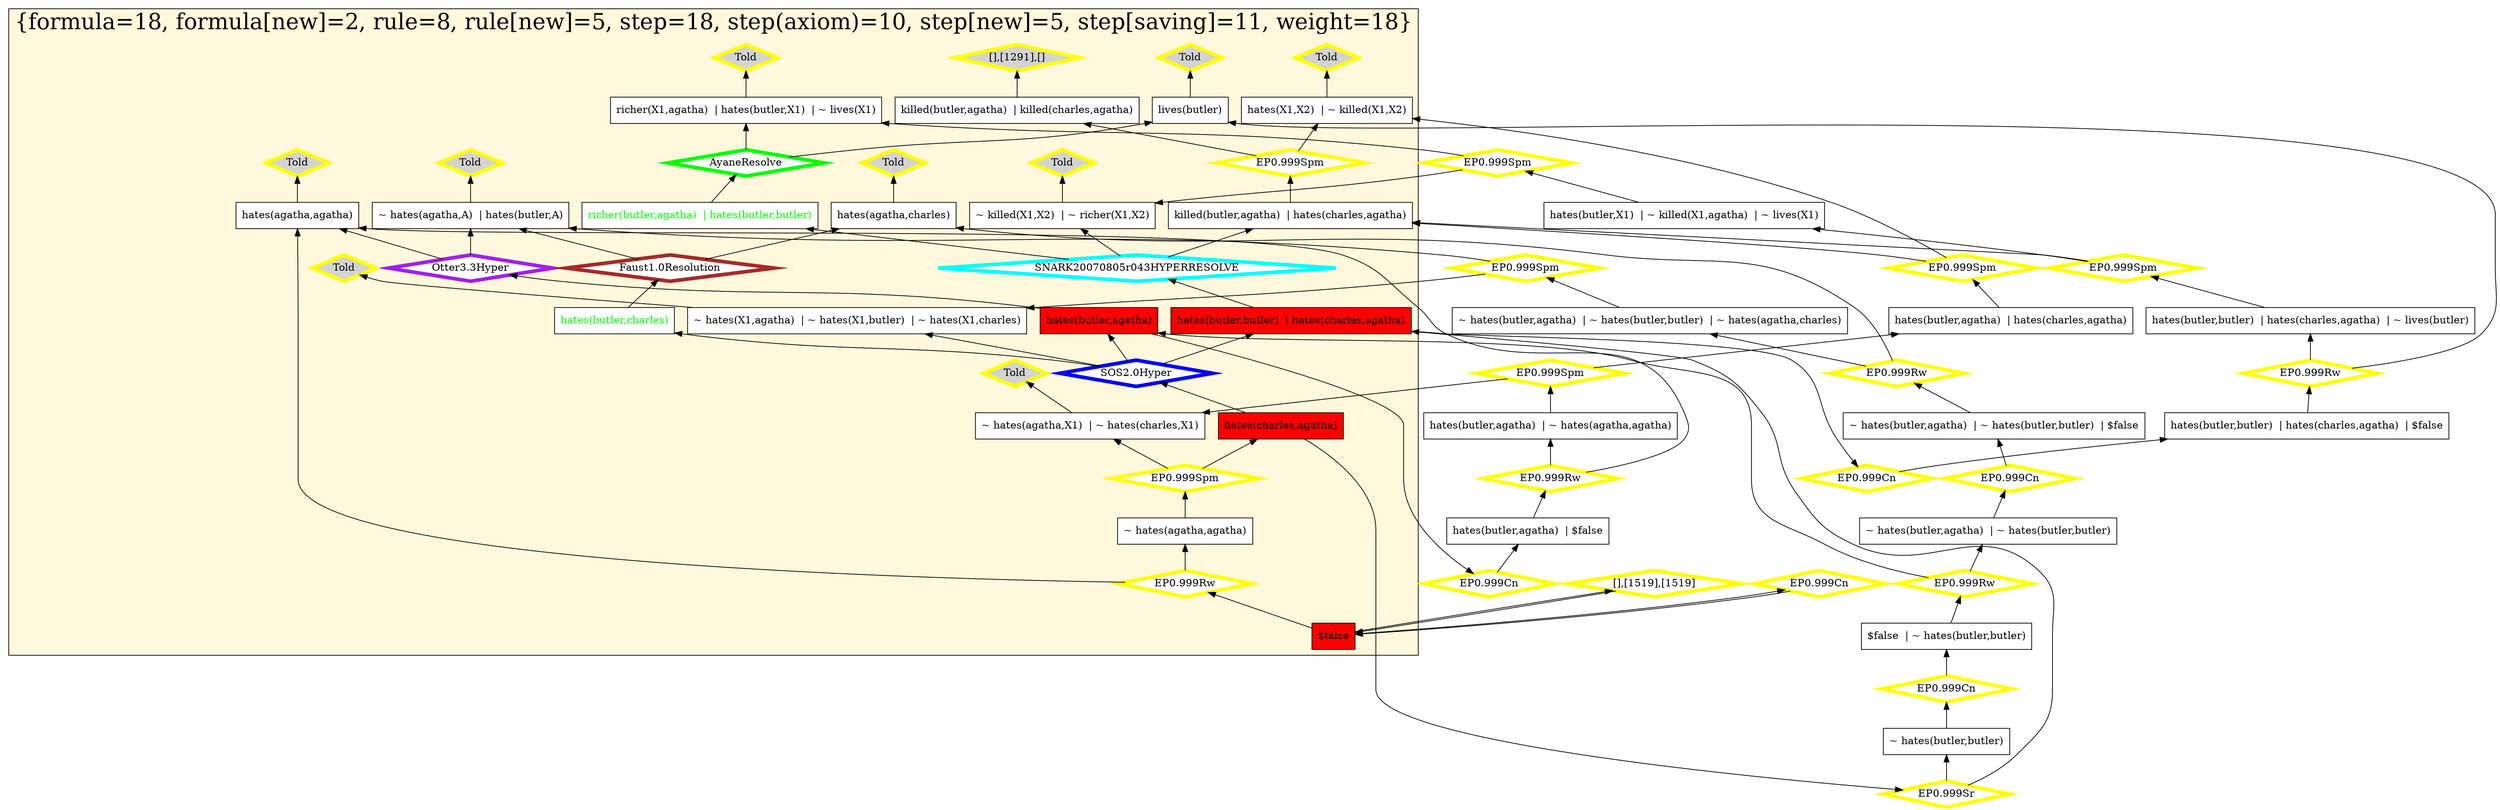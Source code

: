 digraph g 
{ rankdir=BT;
   
  "x_1605" [ color="black" shape="box" label="hates(butler,butler)  | hates(charles,agatha)" fillcolor="red" style="filled"  ];
  "x_1369" [ color="black" shape="box" label="~ hates(butler,agatha)  | ~ hates(butler,butler)  | $false" fillcolor="white" style="filled"  ];
  "x_1605" [ URL="http://inference-web.org/proofs/tptp/Solutions/PUZ/PUZ001-1/SNARK---20080805r005/answer.owl#ns_17_conclusion" color="black" shape="box" label="hates(butler,butler)  | hates(charles,agatha)" fillcolor="red" style="filled"  ];
  "x_1551" [ color="black" shape="box" label="hates(butler,butler)  | hates(charles,agatha)  | $false" fillcolor="white" style="filled"  ];
  "x_1378" [ URL="http://inference-web.org/proofs/tptp/Solutions/PUZ/PUZ001-1/Otter---3.3/answer.owl#ns_16_conclusion" color="black" shape="box" label="hates(butler,agatha)" fillcolor="red" style="filled"  ];
  "x_1427" [ fontcolor="green" URL="http://inference-web.org/proofs/tptp/Solutions/PUZ/PUZ001-1/Faust---1.0/answer.owl#ns_176169184_conclusion" color="black" shape="box" label="hates(butler,charles)" fillcolor="white" style="filled"  ];
  "x_1338" [ URL="http://inference-web.org/proofs/tptp/Solutions/PUZ/PUZ001-1/SNARK---20080805r005/answer.owl#ns_poorer_killer_conclusion" color="black" shape="box" label="~ killed(X,Y)  | ~ richer(X,Y)" fillcolor="white" style="filled"  ];
  "x_1495" [ URL="http://inference-web.org/proofs/tptp/Solutions/PUZ/PUZ001-1/Ayane---1.1/answer.owl#ns_butler_conclusion" color="black" shape="box" label="lives(butler)" fillcolor="white" style="filled"  ];
  "x_1552" [ fontcolor="green" URL="http://inference-web.org/proofs/tptp/Solutions/PUZ/PUZ001-1/Ayane---1.1/answer.owl#ns_22_conclusion" color="black" shape="box" label="richer(butler,agatha)  | hates(butler,butler)" fillcolor="white" style="filled"  ];
  "x_1427" [ fontcolor="green" URL="http://inference-web.org/proofs/tptp/Solutions/PUZ/PUZ001-1/SOS---2.0/answer.owl#ns_17_conclusion" color="black" shape="box" label="hates(butler,charles)" fillcolor="white" style="filled"  ];
  "x_1330" [ color="black" shape="box" label="hates(charles,agatha)  | killed(butler,agatha)" fillcolor="white" style="filled"  ];
  "x_1432" [ color="black" shape="box" label="~ hates(butler,butler)" fillcolor="white" style="filled"  ];
  "x_1549" [ color="black" shape="box" label="~ hates(butler,agatha)  | ~ hates(butler,butler)" fillcolor="white" style="filled"  ];
  "x_1484" [ color="black" shape="box" label="hates(butler,X1)  | ~ hates(agatha,X1)" fillcolor="white" style="filled"  ];
  "x_1450" [ color="black" shape="box" label="hates(X1,X2)  | ~ killed(X1,X2)" fillcolor="white" style="filled"  ];
  "x_1330" [ URL="http://inference-web.org/proofs/tptp/Solutions/PUZ/PUZ001-1/SNARK---20080805r005/answer.owl#ns_15_conclusion" color="black" shape="box" label="killed(butler,agatha)  | hates(charles,agatha)" fillcolor="white" style="filled"  ];
  "x_1291" [ color="black" shape="box" label="killed(butler,agatha)  | killed(charles,agatha)" fillcolor="white" style="filled"  ];
  "x_1203" [ color="black" shape="box" label="hates(butler,agatha)  | ~ hates(agatha,agatha)" fillcolor="white" style="filled"  ];
  "x_1418" [ color="black" shape="box" label="$false  | ~ hates(butler,butler)" fillcolor="white" style="filled"  ];
  "x_1484" [ URL="http://inference-web.org/proofs/tptp/Solutions/PUZ/PUZ001-1/Faust---1.0/answer.owl#ns_168238288_conclusion" color="black" shape="box" label="~ hates(agatha,A)  | hates(butler,A)" fillcolor="white" style="filled"  ];
  "x_1385" [ color="black" shape="box" label="~ hates(agatha,agatha)" fillcolor="white" style="filled"  ];
  "x_1255" [ URL="http://inference-web.org/proofs/tptp/Solutions/PUZ/PUZ001-1/SOS---2.0/answer.owl#ns_3_conclusion" color="black" shape="box" label="~ hates(A,agatha)  | ~ hates(A,butler)  | ~ hates(A,charles)" fillcolor="white" style="filled"  ];
  "x_1605" [ URL="http://inference-web.org/proofs/tptp/Solutions/PUZ/PUZ001-1/SOS---2.0/answer.owl#ns_19_conclusion" color="black" shape="box" label="hates(butler,butler)  | hates(charles,agatha)" fillcolor="red" style="filled"  ];
  "x_1484" [ URL="http://inference-web.org/proofs/tptp/Solutions/PUZ/PUZ001-1/Otter---3.3/answer.owl#ns_5_conclusion" color="black" shape="box" label="~ hates(agatha,A)  | hates(butler,A)" fillcolor="white" style="filled"  ];
  "x_1256" [ color="black" shape="box" label="hates(butler,butler)  | hates(charles,agatha)  | ~ lives(butler)" fillcolor="white" style="filled"  ];
  "x_1578" [ URL="http://inference-web.org/proofs/tptp/Solutions/PUZ/PUZ001-1/Ayane---1.1/answer.owl#ns_butler_hates_poor_conclusion" color="black" shape="box" label="~ lives(X)  | hates(butler,X)  | richer(X,agatha)" fillcolor="white" style="filled"  ];
  "x_1539" [ color="black" shape="box" label="hates(butler,agatha)  | $false" fillcolor="white" style="filled"  ];
  "x_1519" [ color="black" shape="box" label="$false" fillcolor="red" style="filled"  ];
  "x_1578" [ color="black" shape="box" label="richer(X1,agatha)  | hates(butler,X1)  | ~ lives(X1)" fillcolor="white" style="filled"  ];
  "x_1315" [ color="black" shape="box" label="hates(butler,agatha)  | hates(charles,agatha)" fillcolor="white" style="filled"  ];
  "x_1338" [ color="black" shape="box" label="~ killed(X1,X2)  | ~ richer(X1,X2)" fillcolor="white" style="filled"  ];
  "x_1378" [ color="black" shape="box" label="hates(butler,agatha)" fillcolor="red" style="filled"  ];
  "x_1250" [ URL="http://inference-web.org/proofs/tptp/Solutions/PUZ/PUZ001-1/SOS---2.0/answer.owl#ns_21_conclusion" color="black" shape="box" label="hates(charles,agatha)" fillcolor="red" style="filled"  ];
  "x_1250" [ color="black" shape="box" label="hates(charles,agatha)" fillcolor="red" style="filled"  ];
  "x_1378" [ URL="http://inference-web.org/proofs/tptp/Solutions/PUZ/PUZ001-1/SOS---2.0/answer.owl#ns_15_conclusion" color="black" shape="box" label="hates(butler,agatha)" fillcolor="red" style="filled"  ];
  "x_1542" [ color="black" shape="box" label="~ hates(butler,agatha)  | ~ hates(butler,butler)  | ~ hates(agatha,charles)" fillcolor="white" style="filled"  ];
  "x_1577" [ color="black" shape="box" label="hates(butler,X1)  | ~ killed(X1,agatha)  | ~ lives(X1)" fillcolor="white" style="filled"  ];
  "x_1495" [ color="black" shape="box" label="lives(butler)" fillcolor="white" style="filled"  ];
  "x_1286" [ URL="http://inference-web.org/proofs/tptp/Solutions/PUZ/PUZ001-1/Otter---3.3/answer.owl#ns_10_conclusion" color="black" shape="box" label="hates(agatha,agatha)" fillcolor="white" style="filled"  ];
  "x_1519" [ color="black" shape="box" label="$false" fillcolor="red" style="filled"  ];
  "x_1300" [ color="black" shape="box" label="~ hates(agatha,X1)  | ~ hates(charles,X1)" fillcolor="white" style="filled"  ];
  "x_1286" [ color="black" shape="box" label="hates(agatha,agatha)" fillcolor="white" style="filled"  ];
  "x_1480" [ color="black" shape="box" label="hates(agatha,charles)" fillcolor="white" style="filled"  ];
  "x_1552" [ fontcolor="green" URL="http://inference-web.org/proofs/tptp/Solutions/PUZ/PUZ001-1/SNARK---20080805r005/answer.owl#ns_16_conclusion" color="black" shape="box" label="richer(butler,agatha)  | hates(butler,butler)" fillcolor="white" style="filled"  ];
  "x_1480" [ URL="http://inference-web.org/proofs/tptp/Solutions/PUZ/PUZ001-1/Faust---1.0/answer.owl#ns_168281744_conclusion" color="black" shape="box" label="hates(agatha,charles)" fillcolor="white" style="filled"  ];
  "x_1255" [ color="black" shape="box" label="~ hates(X1,agatha)  | ~ hates(X1,butler)  | ~ hates(X1,charles)" fillcolor="white" style="filled"  ];
  "x_1519" [ color="black" shape="box" label="$false" fillcolor="red" style="filled"  ];
  "490ca8fb:1242f8625f3:-617e" [ URL="http://browser.inference-web.org/iwbrowser/BrowseNodeSet?url=http%3A%2F%2Finference-web.org%2Fproofs%2Ftptp%2FSolutions%2FPUZ%2FPUZ001-1%2FEP---1.1pre%2Fanswer.owl%23ns_13" color="yellow" shape="diamond" label="EP0.999Spm" fillcolor="white" style="filled" penwidth="5"  ];
  "x_1330" -> "490ca8fb:1242f8625f3:-617e";
  "490ca8fb:1242f8625f3:-617e" -> "x_1291";
  "490ca8fb:1242f8625f3:-617e" -> "x_1450";
  "490ca8fb:1242f8625f3:-612e" [ URL="http://browser.inference-web.org/iwbrowser/BrowseNodeSet?url=http%3A%2F%2Finference-web.org%2Fproofs%2Ftptp%2FSolutions%2FPUZ%2FPUZ001-1%2FEP---1.1pre%2Fanswer.owl%23ns_19" color="yellow" shape="diamond" label="EP0.999Rw" fillcolor="white" style="filled" penwidth="5"  ];
  "x_1369" -> "490ca8fb:1242f8625f3:-612e";
  "490ca8fb:1242f8625f3:-612e" -> "x_1480";
  "490ca8fb:1242f8625f3:-612e" -> "x_1542";
  "490ca8fb:1242f8625f3:-6111" [ URL="http://browser.inference-web.org/iwbrowser/BrowseNodeSet?url=http%3A%2F%2Finference-web.org%2Fproofs%2Ftptp%2FSolutions%2FPUZ%2FPUZ001-1%2FEP---1.1pre%2Fanswer.owl%23ns_26" color="yellow" shape="diamond" label="EP0.999Rw" fillcolor="white" style="filled" penwidth="5"  ];
  "x_1551" -> "490ca8fb:1242f8625f3:-6111";
  "490ca8fb:1242f8625f3:-6111" -> "x_1256";
  "490ca8fb:1242f8625f3:-6111" -> "x_1495";
  "490ca8fb:1242f8625f3:-6146" [ URL="http://browser.inference-web.org/iwbrowser/BrowseNodeSet?url=http%3A%2F%2Finference-web.org%2Fproofs%2Ftptp%2FSolutions%2FPUZ%2FPUZ001-1%2FEP---1.1pre%2Fanswer.owl%23ns_33" color="yellow" shape="diamond" label="EP0.999Spm" fillcolor="white" style="filled" penwidth="5"  ];
  "x_1203" -> "490ca8fb:1242f8625f3:-6146";
  "490ca8fb:1242f8625f3:-6146" -> "x_1300";
  "490ca8fb:1242f8625f3:-6146" -> "x_1315";
  "490ca8fb:1242f8625f3:-6179" [ URL="http://browser.inference-web.org/iwbrowser/BrowseNodeSet?url=http%3A%2F%2Finference-web.org%2Fproofs%2Ftptp%2FSolutions%2FPUZ%2FPUZ001-1%2FEP---1.1pre%2Fanswer.owl%23ns_12" color="yellow" shape="diamond" label="[],[1291],[]" fillcolor="lightgrey" style="filled" penwidth="5"  ];
  "x_1291" -> "490ca8fb:1242f8625f3:-6179";
  "490ca8fb:1242f8625f3:-6129" [ URL="http://browser.inference-web.org/iwbrowser/BrowseNodeSet?url=http%3A%2F%2Finference-web.org%2Fproofs%2Ftptp%2FSolutions%2FPUZ%2FPUZ001-1%2FEP---1.1pre%2Fanswer.owl%23ns_8" color="yellow" shape="diamond" label="Told" fillcolor="lightgrey" style="filled" penwidth="5"  ];
  "x_1480" -> "490ca8fb:1242f8625f3:-6129";
  "490ca8fb:1242f8625f3:-6115" [ URL="http://browser.inference-web.org/iwbrowser/BrowseNodeSet?url=http%3A%2F%2Finference-web.org%2Fproofs%2Ftptp%2FSolutions%2FPUZ%2FPUZ001-1%2FEP---1.1pre%2Fanswer.owl%23ns_27" color="yellow" shape="diamond" label="EP0.999Cn" fillcolor="white" style="filled" penwidth="5"  ];
  "x_1605" -> "490ca8fb:1242f8625f3:-6115";
  "490ca8fb:1242f8625f3:-6115" -> "x_1551";
  "490ca8fb:1242f8625f3:-60f8" [ URL="http://browser.inference-web.org/iwbrowser/BrowseNodeSet?url=http%3A%2F%2Finference-web.org%2Fproofs%2Ftptp%2FSolutions%2FPUZ%2FPUZ001-1%2FEP---1.1pre%2Fanswer.owl%23ns_4" color="yellow" shape="diamond" label="Told" fillcolor="lightgrey" style="filled" penwidth="5"  ];
  "x_1338" -> "490ca8fb:1242f8625f3:-60f8";
  "490ca8fb:1242f8625f3:-616c" [ URL="http://browser.inference-web.org/iwbrowser/BrowseNodeSet?url=http%3A%2F%2Finference-web.org%2Fproofs%2Ftptp%2FSolutions%2FPUZ%2FPUZ001-1%2FEP---1.1pre%2Fanswer.owl%23ns_43" color="yellow" shape="diamond" label="EP0.999Rw" fillcolor="white" style="filled" penwidth="5"  ];
  "x_1519" -> "490ca8fb:1242f8625f3:-616c";
  "490ca8fb:1242f8625f3:-616c" -> "x_1286";
  "490ca8fb:1242f8625f3:-616c" -> "x_1385";
  "490ca8fb:1242f8625f3:-6132" [ URL="http://browser.inference-web.org/iwbrowser/BrowseNodeSet?url=http%3A%2F%2Finference-web.org%2Fproofs%2Ftptp%2FSolutions%2FPUZ%2FPUZ001-1%2FEP---1.1pre%2Fanswer.owl%23ns_20" color="yellow" shape="diamond" label="EP0.999Cn" fillcolor="white" style="filled" penwidth="5"  ];
  "x_1549" -> "490ca8fb:1242f8625f3:-6132";
  "490ca8fb:1242f8625f3:-6132" -> "x_1369";
  "490ca8fb:1242f8625f3:-6154" [ URL="http://browser.inference-web.org/iwbrowser/BrowseNodeSet?url=http%3A%2F%2Finference-web.org%2Fproofs%2Ftptp%2FSolutions%2FPUZ%2FPUZ001-1%2FEP---1.1pre%2Fanswer.owl%23ns_37" color="yellow" shape="diamond" label="EP0.999Rw" fillcolor="white" style="filled" penwidth="5"  ];
  "x_1418" -> "490ca8fb:1242f8625f3:-6154";
  "490ca8fb:1242f8625f3:-6154" -> "x_1378";
  "490ca8fb:1242f8625f3:-6154" -> "x_1549";
  "490ca8fb:1242f8625f3:-613c" [ URL="http://browser.inference-web.org/iwbrowser/BrowseNodeSet?url=http%3A%2F%2Finference-web.org%2Fproofs%2Ftptp%2FSolutions%2FPUZ%2FPUZ001-1%2FEP---1.1pre%2Fanswer.owl%23ns_9" color="yellow" shape="diamond" label="Told" fillcolor="lightgrey" style="filled" penwidth="5"  ];
  "x_1450" -> "490ca8fb:1242f8625f3:-613c";
  "490ca8fb:1242f8625f3:-611f" [ URL="http://browser.inference-web.org/iwbrowser/BrowseNodeSet?url=http%3A%2F%2Finference-web.org%2Fproofs%2Ftptp%2FSolutions%2FPUZ%2FPUZ001-1%2FEP---1.1pre%2Fanswer.owl%23ns_10" color="yellow" shape="diamond" label="Told" fillcolor="lightgrey" style="filled" penwidth="5"  ];
  "x_1484" -> "490ca8fb:1242f8625f3:-611f";
  "490ca8fb:1242f8625f3:-5fe3" [ URL="http://browser.inference-web.org/iwbrowser/BrowseNodeSet?url=http%3A%2F%2Finference-web.org%2Fproofs%2Ftptp%2FSolutions%2FPUZ%2FPUZ001-1%2FSOS---2.0%2Fanswer.owl%23ns_21" color="blue" shape="diamond" label="SOS2.0Hyper" fillcolor="white" style="filled" penwidth="5"  ];
  "x_1250" -> "490ca8fb:1242f8625f3:-5fe3";
  "490ca8fb:1242f8625f3:-5fe3" -> "x_1255";
  "490ca8fb:1242f8625f3:-5fe3" -> "x_1378";
  "490ca8fb:1242f8625f3:-5fe3" -> "x_1427";
  "490ca8fb:1242f8625f3:-5fe3" -> "x_1605";
  "490ca8fb:1242f8625f3:-6158" [ URL="http://browser.inference-web.org/iwbrowser/BrowseNodeSet?url=http%3A%2F%2Finference-web.org%2Fproofs%2Ftptp%2FSolutions%2FPUZ%2FPUZ001-1%2FEP---1.1pre%2Fanswer.owl%23ns_38" color="yellow" shape="diamond" label="EP0.999Cn" fillcolor="white" style="filled" penwidth="5"  ];
  "x_1432" -> "490ca8fb:1242f8625f3:-6158";
  "490ca8fb:1242f8625f3:-6158" -> "x_1418";
  "490ca8fb:1242f8625f3:-60fd" [ URL="http://browser.inference-web.org/iwbrowser/BrowseNodeSet?url=http%3A%2F%2Finference-web.org%2Fproofs%2Ftptp%2FSolutions%2FPUZ%2FPUZ001-1%2FEP---1.1pre%2Fanswer.owl%23ns_11" color="yellow" shape="diamond" label="Told" fillcolor="lightgrey" style="filled" penwidth="5"  ];
  "x_1578" -> "490ca8fb:1242f8625f3:-60fd";
  "490ca8fb:1242f8625f3:-6107" [ URL="http://browser.inference-web.org/iwbrowser/BrowseNodeSet?url=http%3A%2F%2Finference-web.org%2Fproofs%2Ftptp%2FSolutions%2FPUZ%2FPUZ001-1%2FEP---1.1pre%2Fanswer.owl%23ns_25" color="yellow" shape="diamond" label="EP0.999Spm" fillcolor="white" style="filled" penwidth="5"  ];
  "x_1256" -> "490ca8fb:1242f8625f3:-6107";
  "490ca8fb:1242f8625f3:-6107" -> "x_1330";
  "490ca8fb:1242f8625f3:-6107" -> "x_1577";
  "490ca8fb:1242f8625f3:-614b" [ URL="http://browser.inference-web.org/iwbrowser/BrowseNodeSet?url=http%3A%2F%2Finference-web.org%2Fproofs%2Ftptp%2FSolutions%2FPUZ%2FPUZ001-1%2FEP---1.1pre%2Fanswer.owl%23ns_34" color="yellow" shape="diamond" label="EP0.999Rw" fillcolor="white" style="filled" penwidth="5"  ];
  "x_1539" -> "490ca8fb:1242f8625f3:-614b";
  "490ca8fb:1242f8625f3:-614b" -> "x_1203";
  "490ca8fb:1242f8625f3:-614b" -> "x_1286";
  "490ca8fb:1242f8625f3:-611a" [ URL="http://browser.inference-web.org/iwbrowser/BrowseNodeSet?url=http%3A%2F%2Finference-web.org%2Fproofs%2Ftptp%2FSolutions%2FPUZ%2FPUZ001-1%2FEP---1.1pre%2Fanswer.owl%23ns_6" color="yellow" shape="diamond" label="Told" fillcolor="lightgrey" style="filled" penwidth="5"  ];
  "x_1255" -> "490ca8fb:1242f8625f3:-611a";
  "490ca8fb:1242f8625f3:-6174" [ URL="http://browser.inference-web.org/iwbrowser/BrowseNodeSet?url=http%3A%2F%2Finference-web.org%2Fproofs%2Ftptp%2FSolutions%2FPUZ%2FPUZ001-1%2FEP---1.1pre%2Fanswer.owl%23answer" color="yellow" shape="diamond" label="[],[1519],[1519]" fillcolor="white" style="filled" penwidth="5"  ];
  "x_1519" -> "490ca8fb:1242f8625f3:-6174";
  "490ca8fb:1242f8625f3:-6174" -> "x_1519";
  "490ca8fb:1242f8625f3:-619e" [ URL="http://browser.inference-web.org/iwbrowser/BrowseNodeSet?url=http%3A%2F%2Finference-web.org%2Fproofs%2Ftptp%2FSolutions%2FPUZ%2FPUZ001-1%2FAyane---1.1%2Fanswer.owl%23ns_22" color="green" shape="diamond" label="AyaneResolve" fillcolor="white" style="filled" penwidth="5"  ];
  "x_1552" -> "490ca8fb:1242f8625f3:-619e";
  "490ca8fb:1242f8625f3:-619e" -> "x_1495";
  "490ca8fb:1242f8625f3:-619e" -> "x_1578";
  "490ca8fb:1242f8625f3:-6141" [ URL="http://browser.inference-web.org/iwbrowser/BrowseNodeSet?url=http%3A%2F%2Finference-web.org%2Fproofs%2Ftptp%2FSolutions%2FPUZ%2FPUZ001-1%2FEP---1.1pre%2Fanswer.owl%23ns_24" color="yellow" shape="diamond" label="EP0.999Spm" fillcolor="white" style="filled" penwidth="5"  ];
  "x_1315" -> "490ca8fb:1242f8625f3:-6141";
  "490ca8fb:1242f8625f3:-6141" -> "x_1330";
  "490ca8fb:1242f8625f3:-6141" -> "x_1450";
  "490ca8fb:1242f8625f3:-615d" [ URL="http://browser.inference-web.org/iwbrowser/BrowseNodeSet?url=http%3A%2F%2Finference-web.org%2Fproofs%2Ftptp%2FSolutions%2FPUZ%2FPUZ001-1%2FEP---1.1pre%2Fanswer.owl%23ns_40" color="yellow" shape="diamond" label="EP0.999Sr" fillcolor="white" style="filled" penwidth="5"  ];
  "x_1250" -> "490ca8fb:1242f8625f3:-615d";
  "490ca8fb:1242f8625f3:-615d" -> "x_1432";
  "490ca8fb:1242f8625f3:-615d" -> "x_1605";
  "490ca8fb:1242f8625f3:-6124" [ URL="http://browser.inference-web.org/iwbrowser/BrowseNodeSet?url=http%3A%2F%2Finference-web.org%2Fproofs%2Ftptp%2FSolutions%2FPUZ%2FPUZ001-1%2FEP---1.1pre%2Fanswer.owl%23ns_18" color="yellow" shape="diamond" label="EP0.999Spm" fillcolor="white" style="filled" penwidth="5"  ];
  "x_1542" -> "490ca8fb:1242f8625f3:-6124";
  "490ca8fb:1242f8625f3:-6124" -> "x_1255";
  "490ca8fb:1242f8625f3:-6124" -> "x_1484";
  "490ca8fb:1242f8625f3:-614f" [ URL="http://browser.inference-web.org/iwbrowser/BrowseNodeSet?url=http%3A%2F%2Finference-web.org%2Fproofs%2Ftptp%2FSolutions%2FPUZ%2FPUZ001-1%2FEP---1.1pre%2Fanswer.owl%23ns_35" color="yellow" shape="diamond" label="EP0.999Cn" fillcolor="white" style="filled" penwidth="5"  ];
  "x_1378" -> "490ca8fb:1242f8625f3:-614f";
  "490ca8fb:1242f8625f3:-614f" -> "x_1539";
  "490ca8fb:1242f8625f3:-6170" [ URL="http://browser.inference-web.org/iwbrowser/BrowseNodeSet?url=http%3A%2F%2Finference-web.org%2Fproofs%2Ftptp%2FSolutions%2FPUZ%2FPUZ001-1%2FEP---1.1pre%2Fanswer.owl%23ns_44" color="yellow" shape="diamond" label="EP0.999Cn" fillcolor="white" style="filled" penwidth="5"  ];
  "x_1519" -> "490ca8fb:1242f8625f3:-6170";
  "490ca8fb:1242f8625f3:-6170" -> "x_1519";
  "490ca8fb:1242f8625f3:-60de" [ URL="http://browser.inference-web.org/iwbrowser/BrowseNodeSet?url=http%3A%2F%2Finference-web.org%2Fproofs%2Ftptp%2FSolutions%2FPUZ%2FPUZ001-1%2FFaust---1.0%2Fanswer.owl%23ns_176169184" color="brown" shape="diamond" label="Faust1.0Resolution" fillcolor="white" style="filled" penwidth="5"  ];
  "x_1427" -> "490ca8fb:1242f8625f3:-60de";
  "490ca8fb:1242f8625f3:-60de" -> "x_1480";
  "490ca8fb:1242f8625f3:-60de" -> "x_1484";
  "490ca8fb:1242f8625f3:-6167" [ URL="http://browser.inference-web.org/iwbrowser/BrowseNodeSet?url=http%3A%2F%2Finference-web.org%2Fproofs%2Ftptp%2FSolutions%2FPUZ%2FPUZ001-1%2FEP---1.1pre%2Fanswer.owl%23ns_7" color="yellow" shape="diamond" label="Told" fillcolor="lightgrey" style="filled" penwidth="5"  ];
  "x_1286" -> "490ca8fb:1242f8625f3:-6167";
  "490ca8fb:1242f8625f3:-610c" [ URL="http://browser.inference-web.org/iwbrowser/BrowseNodeSet?url=http%3A%2F%2Finference-web.org%2Fproofs%2Ftptp%2FSolutions%2FPUZ%2FPUZ001-1%2FEP---1.1pre%2Fanswer.owl%23ns_2" color="yellow" shape="diamond" label="Told" fillcolor="lightgrey" style="filled" penwidth="5"  ];
  "x_1495" -> "490ca8fb:1242f8625f3:-610c";
  "490ca8fb:1242f8625f3:-604d" [ URL="http://browser.inference-web.org/iwbrowser/BrowseNodeSet?url=http%3A%2F%2Finference-web.org%2Fproofs%2Ftptp%2FSolutions%2FPUZ%2FPUZ001-1%2FOtter---3.3%2Fanswer.owl%23ns_16" color="purple" shape="diamond" label="Otter3.3Hyper" fillcolor="white" style="filled" penwidth="5"  ];
  "x_1378" -> "490ca8fb:1242f8625f3:-604d";
  "490ca8fb:1242f8625f3:-604d" -> "x_1286";
  "490ca8fb:1242f8625f3:-604d" -> "x_1484";
  "490ca8fb:1242f8625f3:-6162" [ URL="http://browser.inference-web.org/iwbrowser/BrowseNodeSet?url=http%3A%2F%2Finference-web.org%2Fproofs%2Ftptp%2FSolutions%2FPUZ%2FPUZ001-1%2FEP---1.1pre%2Fanswer.owl%23ns_41" color="yellow" shape="diamond" label="EP0.999Spm" fillcolor="white" style="filled" penwidth="5"  ];
  "x_1385" -> "490ca8fb:1242f8625f3:-6162";
  "490ca8fb:1242f8625f3:-6162" -> "x_1250";
  "490ca8fb:1242f8625f3:-6162" -> "x_1300";
  "490ca8fb:1242f8625f3:-6137" [ URL="http://browser.inference-web.org/iwbrowser/BrowseNodeSet?url=http%3A%2F%2Finference-web.org%2Fproofs%2Ftptp%2FSolutions%2FPUZ%2FPUZ001-1%2FEP---1.1pre%2Fanswer.owl%23ns_5" color="yellow" shape="diamond" label="Told" fillcolor="lightgrey" style="filled" penwidth="5"  ];
  "x_1300" -> "490ca8fb:1242f8625f3:-6137";
  "490ca8fb:1242f8625f3:-600c" [ URL="http://browser.inference-web.org/iwbrowser/BrowseNodeSet?url=http%3A%2F%2Finference-web.org%2Fproofs%2Ftptp%2FSolutions%2FPUZ%2FPUZ001-1%2FSNARK---20080805r005%2Fanswer.owl%23ns_17" color="cyan" shape="diamond" label="SNARK20070805r043HYPERRESOLVE" fillcolor="white" style="filled" penwidth="5"  ];
  "x_1605" -> "490ca8fb:1242f8625f3:-600c";
  "490ca8fb:1242f8625f3:-600c" -> "x_1330";
  "490ca8fb:1242f8625f3:-600c" -> "x_1338";
  "490ca8fb:1242f8625f3:-600c" -> "x_1552";
  "490ca8fb:1242f8625f3:-6102" [ URL="http://browser.inference-web.org/iwbrowser/BrowseNodeSet?url=http%3A%2F%2Finference-web.org%2Fproofs%2Ftptp%2FSolutions%2FPUZ%2FPUZ001-1%2FEP---1.1pre%2Fanswer.owl%23ns_14" color="yellow" shape="diamond" label="EP0.999Spm" fillcolor="white" style="filled" penwidth="5"  ];
  "x_1577" -> "490ca8fb:1242f8625f3:-6102";
  "490ca8fb:1242f8625f3:-6102" -> "x_1338";
  "490ca8fb:1242f8625f3:-6102" -> "x_1578";
  
 subgraph cluster_opt 
{ labelloc=b label="{formula=18, formula[new]=2, rule=8, rule[new]=5, step=18, step(axiom)=10, step[new]=5, step[saving]=11, weight=18}" 
 fontsize=30 fillcolor=cornsilk style=filled 
  x_1255 ; x_1495 ; x_1427 ; x_1338 ; x_1578 ; x_1250 ; x_1330 ; x_1605 ; x_1300 ; x_1291 ; x_1385 ; x_1519 ; x_1450 ; x_1484 ; x_1286 ; x_1552 ; x_1378 ; x_1480 ; "490ca8fb:1242f8625f3:-617e" ;
 "490ca8fb:1242f8625f3:-611a" ;
 "490ca8fb:1242f8625f3:-619e" ;
 "490ca8fb:1242f8625f3:-6179" ;
 "490ca8fb:1242f8625f3:-6129" ;
 "490ca8fb:1242f8625f3:-616c" ;
 "490ca8fb:1242f8625f3:-60f8" ;
 "490ca8fb:1242f8625f3:-6167" ;
 "490ca8fb:1242f8625f3:-60de" ;
 "490ca8fb:1242f8625f3:-604d" ;
 "490ca8fb:1242f8625f3:-610c" ;
 "490ca8fb:1242f8625f3:-6162" ;
 "490ca8fb:1242f8625f3:-613c" ;
 "490ca8fb:1242f8625f3:-6137" ;
 "490ca8fb:1242f8625f3:-611f" ;
 "490ca8fb:1242f8625f3:-5fe3" ;
 "490ca8fb:1242f8625f3:-600c" ;
 "490ca8fb:1242f8625f3:-60fd" ;
 
}
 
}
